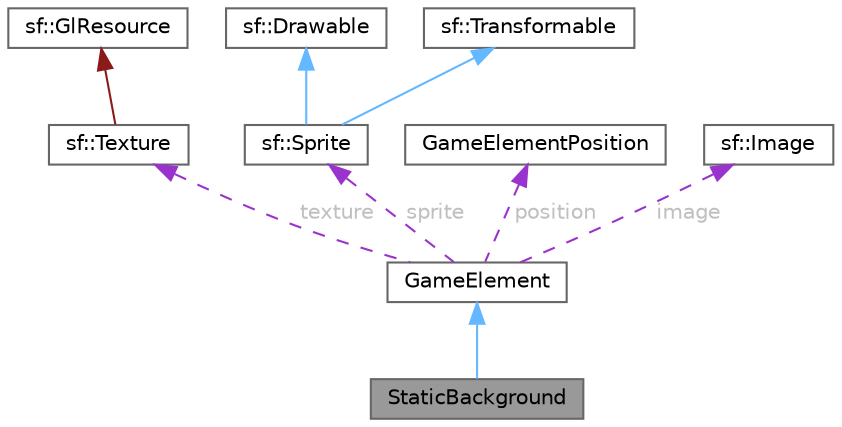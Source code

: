 digraph "StaticBackground"
{
 // LATEX_PDF_SIZE
  bgcolor="transparent";
  edge [fontname=Helvetica,fontsize=10,labelfontname=Helvetica,labelfontsize=10];
  node [fontname=Helvetica,fontsize=10,shape=box,height=0.2,width=0.4];
  Node1 [id="Node000001",label="StaticBackground",height=0.2,width=0.4,color="gray40", fillcolor="grey60", style="filled", fontcolor="black",tooltip="Represents a static background element in the game."];
  Node2 -> Node1 [id="edge1_Node000001_Node000002",dir="back",color="steelblue1",style="solid",tooltip=" "];
  Node2 [id="Node000002",label="GameElement",height=0.2,width=0.4,color="gray40", fillcolor="white", style="filled",URL="$class_game_element.html",tooltip="Base class for all game elements."];
  Node3 -> Node2 [id="edge2_Node000002_Node000003",dir="back",color="darkorchid3",style="dashed",tooltip=" ",label=" texture",fontcolor="grey" ];
  Node3 [id="Node000003",label="sf::Texture",height=0.2,width=0.4,color="gray40", fillcolor="white", style="filled",URL="$classsf_1_1_texture.html",tooltip="Image living on the graphics card that can be used for drawing."];
  Node4 -> Node3 [id="edge3_Node000003_Node000004",dir="back",color="firebrick4",style="solid",tooltip=" "];
  Node4 [id="Node000004",label="sf::GlResource",height=0.2,width=0.4,color="gray40", fillcolor="white", style="filled",URL="$classsf_1_1_gl_resource.html",tooltip="Base class for classes that require an OpenGL context."];
  Node5 -> Node2 [id="edge4_Node000002_Node000005",dir="back",color="darkorchid3",style="dashed",tooltip=" ",label=" sprite",fontcolor="grey" ];
  Node5 [id="Node000005",label="sf::Sprite",height=0.2,width=0.4,color="gray40", fillcolor="white", style="filled",URL="$classsf_1_1_sprite.html",tooltip="Drawable representation of a texture, with its own transformations, color, etc."];
  Node6 -> Node5 [id="edge5_Node000005_Node000006",dir="back",color="steelblue1",style="solid",tooltip=" "];
  Node6 [id="Node000006",label="sf::Drawable",height=0.2,width=0.4,color="gray40", fillcolor="white", style="filled",URL="$classsf_1_1_drawable.html",tooltip="Abstract base class for objects that can be drawn to a render target."];
  Node7 -> Node5 [id="edge6_Node000005_Node000007",dir="back",color="steelblue1",style="solid",tooltip=" "];
  Node7 [id="Node000007",label="sf::Transformable",height=0.2,width=0.4,color="gray40", fillcolor="white", style="filled",URL="$classsf_1_1_transformable.html",tooltip="Decomposed transform defined by a position, a rotation and a scale."];
  Node8 -> Node2 [id="edge7_Node000002_Node000008",dir="back",color="darkorchid3",style="dashed",tooltip=" ",label=" position",fontcolor="grey" ];
  Node8 [id="Node000008",label="GameElementPosition",height=0.2,width=0.4,color="gray40", fillcolor="white", style="filled",URL="$class_game_element_position.html",tooltip="Represents the position of a game element."];
  Node9 -> Node2 [id="edge8_Node000002_Node000009",dir="back",color="darkorchid3",style="dashed",tooltip=" ",label=" image",fontcolor="grey" ];
  Node9 [id="Node000009",label="sf::Image",height=0.2,width=0.4,color="gray40", fillcolor="white", style="filled",URL="$classsf_1_1_image.html",tooltip="Class for loading, manipulating and saving images."];
}
